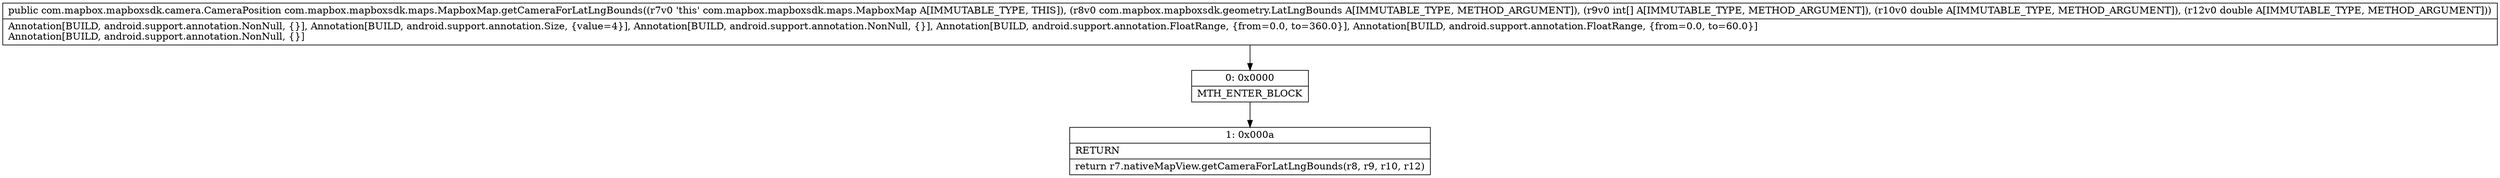 digraph "CFG forcom.mapbox.mapboxsdk.maps.MapboxMap.getCameraForLatLngBounds(Lcom\/mapbox\/mapboxsdk\/geometry\/LatLngBounds;[IDD)Lcom\/mapbox\/mapboxsdk\/camera\/CameraPosition;" {
Node_0 [shape=record,label="{0\:\ 0x0000|MTH_ENTER_BLOCK\l}"];
Node_1 [shape=record,label="{1\:\ 0x000a|RETURN\l|return r7.nativeMapView.getCameraForLatLngBounds(r8, r9, r10, r12)\l}"];
MethodNode[shape=record,label="{public com.mapbox.mapboxsdk.camera.CameraPosition com.mapbox.mapboxsdk.maps.MapboxMap.getCameraForLatLngBounds((r7v0 'this' com.mapbox.mapboxsdk.maps.MapboxMap A[IMMUTABLE_TYPE, THIS]), (r8v0 com.mapbox.mapboxsdk.geometry.LatLngBounds A[IMMUTABLE_TYPE, METHOD_ARGUMENT]), (r9v0 int[] A[IMMUTABLE_TYPE, METHOD_ARGUMENT]), (r10v0 double A[IMMUTABLE_TYPE, METHOD_ARGUMENT]), (r12v0 double A[IMMUTABLE_TYPE, METHOD_ARGUMENT]))  | Annotation[BUILD, android.support.annotation.NonNull, \{\}], Annotation[BUILD, android.support.annotation.Size, \{value=4\}], Annotation[BUILD, android.support.annotation.NonNull, \{\}], Annotation[BUILD, android.support.annotation.FloatRange, \{from=0.0, to=360.0\}], Annotation[BUILD, android.support.annotation.FloatRange, \{from=0.0, to=60.0\}]\lAnnotation[BUILD, android.support.annotation.NonNull, \{\}]\l}"];
MethodNode -> Node_0;
Node_0 -> Node_1;
}

